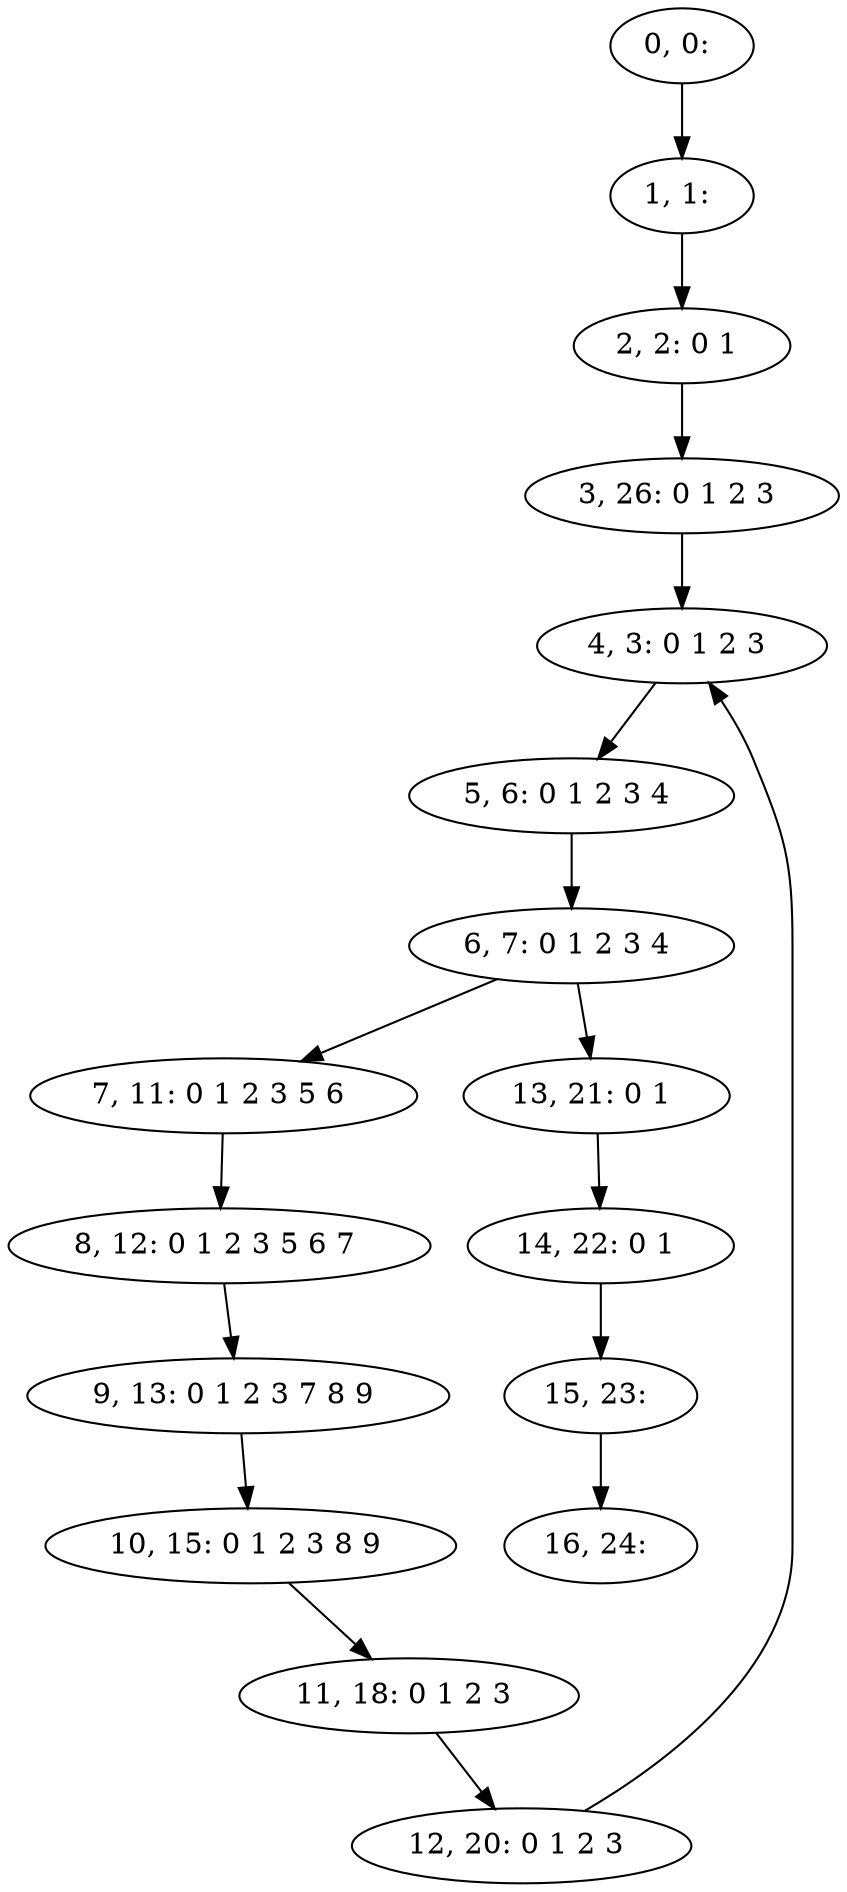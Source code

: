 digraph G {
0[label="0, 0: "];
1[label="1, 1: "];
2[label="2, 2: 0 1 "];
3[label="3, 26: 0 1 2 3 "];
4[label="4, 3: 0 1 2 3 "];
5[label="5, 6: 0 1 2 3 4 "];
6[label="6, 7: 0 1 2 3 4 "];
7[label="7, 11: 0 1 2 3 5 6 "];
8[label="8, 12: 0 1 2 3 5 6 7 "];
9[label="9, 13: 0 1 2 3 7 8 9 "];
10[label="10, 15: 0 1 2 3 8 9 "];
11[label="11, 18: 0 1 2 3 "];
12[label="12, 20: 0 1 2 3 "];
13[label="13, 21: 0 1 "];
14[label="14, 22: 0 1 "];
15[label="15, 23: "];
16[label="16, 24: "];
0->1 ;
1->2 ;
2->3 ;
3->4 ;
4->5 ;
5->6 ;
6->7 ;
6->13 ;
7->8 ;
8->9 ;
9->10 ;
10->11 ;
11->12 ;
12->4 ;
13->14 ;
14->15 ;
15->16 ;
}
